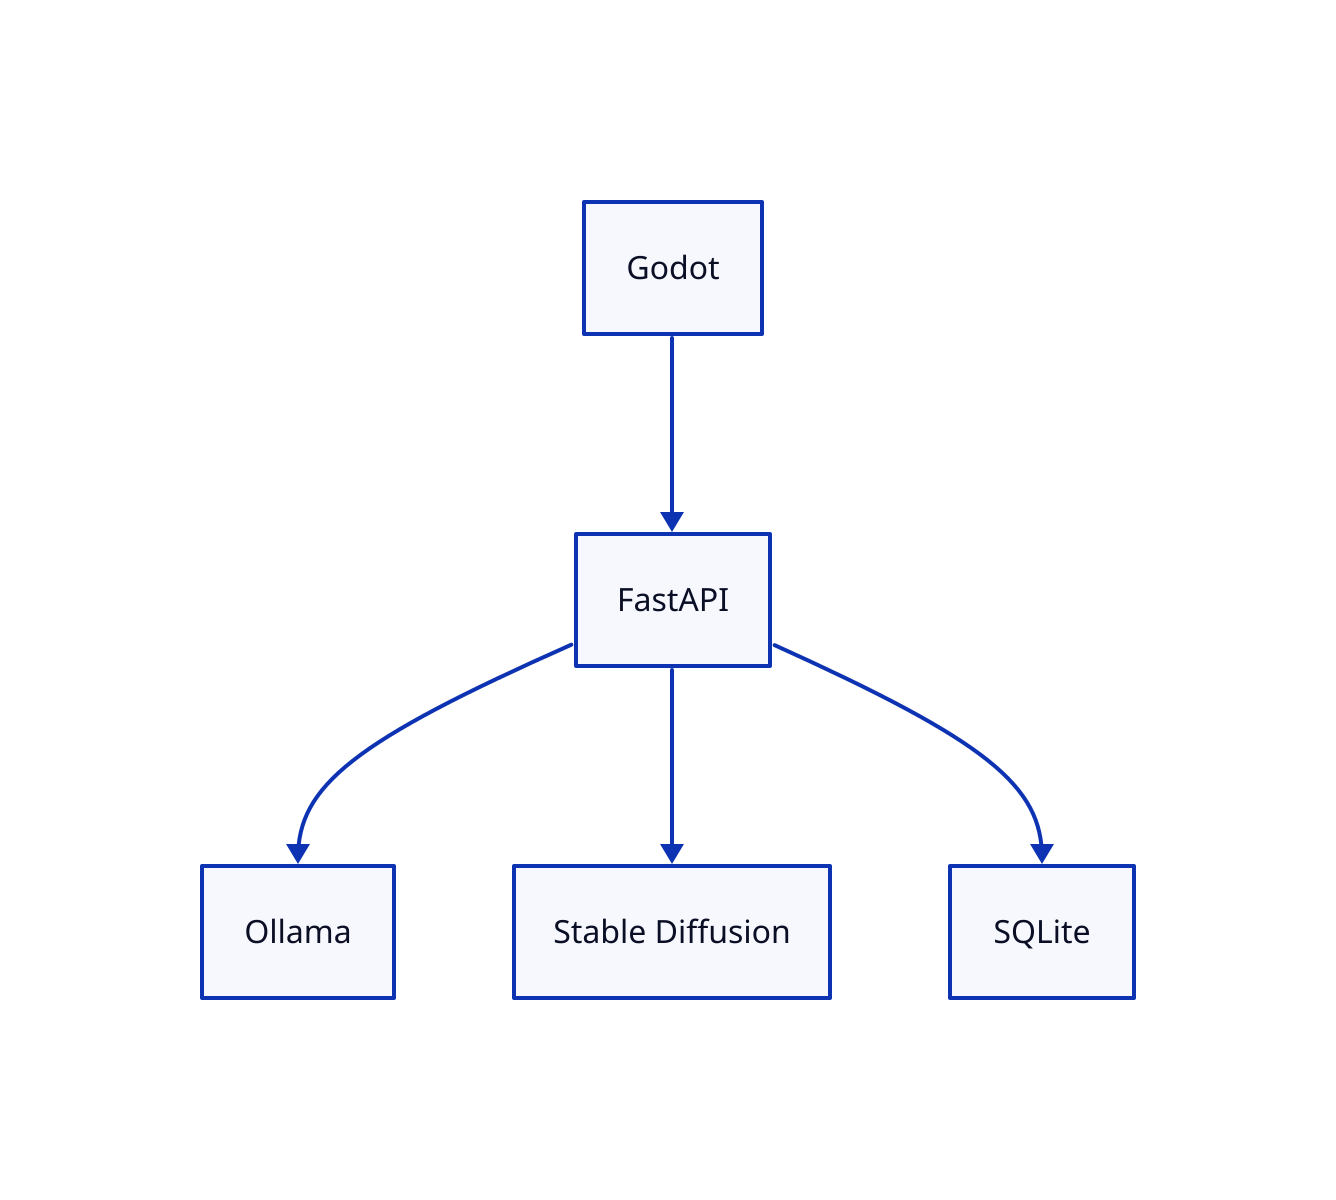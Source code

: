 G: "Godot"
F: "FastAPI"
O: "Ollama"
SD: "Stable Diffusion"
DB: "SQLite"

G -> F
F -> O
F -> SD
F -> DB
